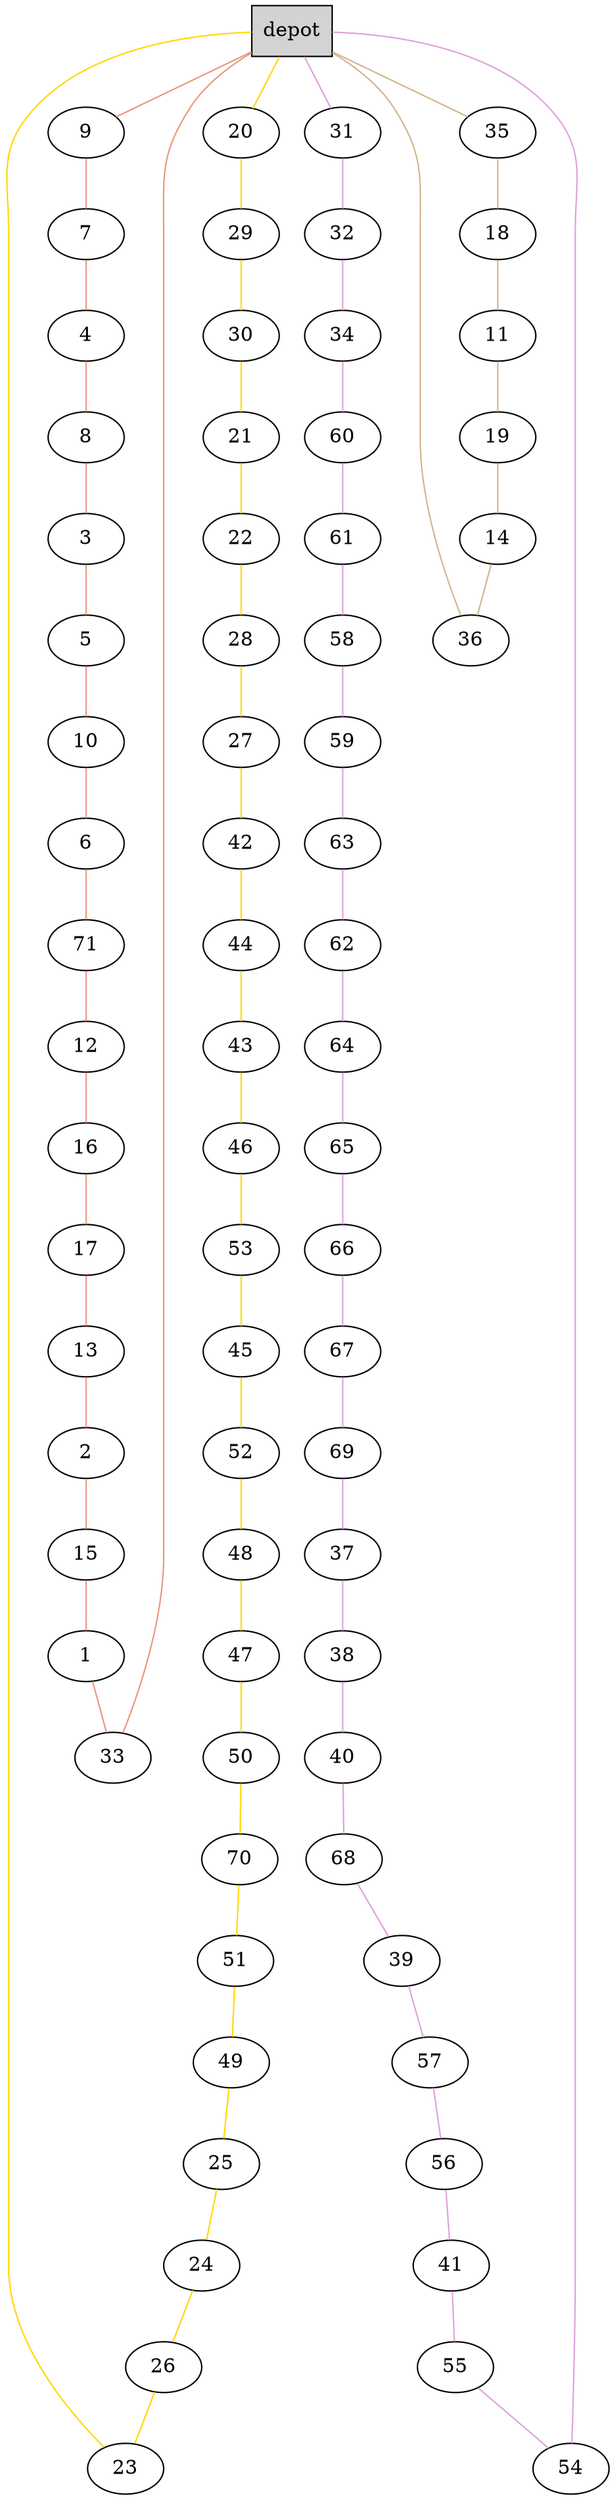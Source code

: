 graph G {
  0[shape = box, label = "depot", style = filled ];
  9[shape = ellipse];
  "0"--"9"[color = darksalmon];
  7[shape = ellipse];
  "9"--"7"[color = darksalmon];
  4[shape = ellipse];
  "7"--"4"[color = darksalmon];
  8[shape = ellipse];
  "4"--"8"[color = darksalmon];
  3[shape = ellipse];
  "8"--"3"[color = darksalmon];
  5[shape = ellipse];
  "3"--"5"[color = darksalmon];
  10[shape = ellipse];
  "5"--"10"[color = darksalmon];
  6[shape = ellipse];
  "10"--"6"[color = darksalmon];
  71[shape = ellipse];
  "6"--"71"[color = darksalmon];
  12[shape = ellipse];
  "71"--"12"[color = darksalmon];
  16[shape = ellipse];
  "12"--"16"[color = darksalmon];
  17[shape = ellipse];
  "16"--"17"[color = darksalmon];
  13[shape = ellipse];
  "17"--"13"[color = darksalmon];
  2[shape = ellipse];
  "13"--"2"[color = darksalmon];
  15[shape = ellipse];
  "2"--"15"[color = darksalmon];
  1[shape = ellipse];
  "15"--"1"[color = darksalmon];
  33[shape = ellipse];
  "1"--"33"[color = darksalmon];
  "33"--"0"[color = darksalmon];
  20[shape = ellipse];
  "0"--"20"[color = gold];
  29[shape = ellipse];
  "20"--"29"[color = gold];
  30[shape = ellipse];
  "29"--"30"[color = gold];
  21[shape = ellipse];
  "30"--"21"[color = gold];
  22[shape = ellipse];
  "21"--"22"[color = gold];
  28[shape = ellipse];
  "22"--"28"[color = gold];
  27[shape = ellipse];
  "28"--"27"[color = gold];
  42[shape = ellipse];
  "27"--"42"[color = gold];
  44[shape = ellipse];
  "42"--"44"[color = gold];
  43[shape = ellipse];
  "44"--"43"[color = gold];
  46[shape = ellipse];
  "43"--"46"[color = gold];
  53[shape = ellipse];
  "46"--"53"[color = gold];
  45[shape = ellipse];
  "53"--"45"[color = gold];
  52[shape = ellipse];
  "45"--"52"[color = gold];
  48[shape = ellipse];
  "52"--"48"[color = gold];
  47[shape = ellipse];
  "48"--"47"[color = gold];
  50[shape = ellipse];
  "47"--"50"[color = gold];
  70[shape = ellipse];
  "50"--"70"[color = gold];
  51[shape = ellipse];
  "70"--"51"[color = gold];
  49[shape = ellipse];
  "51"--"49"[color = gold];
  25[shape = ellipse];
  "49"--"25"[color = gold];
  24[shape = ellipse];
  "25"--"24"[color = gold];
  26[shape = ellipse];
  "24"--"26"[color = gold];
  23[shape = ellipse];
  "26"--"23"[color = gold];
  "23"--"0"[color = gold];
  31[shape = ellipse];
  "0"--"31"[color = plum];
  32[shape = ellipse];
  "31"--"32"[color = plum];
  34[shape = ellipse];
  "32"--"34"[color = plum];
  60[shape = ellipse];
  "34"--"60"[color = plum];
  61[shape = ellipse];
  "60"--"61"[color = plum];
  58[shape = ellipse];
  "61"--"58"[color = plum];
  59[shape = ellipse];
  "58"--"59"[color = plum];
  63[shape = ellipse];
  "59"--"63"[color = plum];
  62[shape = ellipse];
  "63"--"62"[color = plum];
  64[shape = ellipse];
  "62"--"64"[color = plum];
  65[shape = ellipse];
  "64"--"65"[color = plum];
  66[shape = ellipse];
  "65"--"66"[color = plum];
  67[shape = ellipse];
  "66"--"67"[color = plum];
  69[shape = ellipse];
  "67"--"69"[color = plum];
  37[shape = ellipse];
  "69"--"37"[color = plum];
  38[shape = ellipse];
  "37"--"38"[color = plum];
  40[shape = ellipse];
  "38"--"40"[color = plum];
  68[shape = ellipse];
  "40"--"68"[color = plum];
  39[shape = ellipse];
  "68"--"39"[color = plum];
  57[shape = ellipse];
  "39"--"57"[color = plum];
  56[shape = ellipse];
  "57"--"56"[color = plum];
  41[shape = ellipse];
  "56"--"41"[color = plum];
  55[shape = ellipse];
  "41"--"55"[color = plum];
  54[shape = ellipse];
  "55"--"54"[color = plum];
  "54"--"0"[color = plum];
  35[shape = ellipse];
  "0"--"35"[color = tan];
  18[shape = ellipse];
  "35"--"18"[color = tan];
  11[shape = ellipse];
  "18"--"11"[color = tan];
  19[shape = ellipse];
  "11"--"19"[color = tan];
  14[shape = ellipse];
  "19"--"14"[color = tan];
  36[shape = ellipse];
  "14"--"36"[color = tan];
  "36"--"0"[color = tan];
}
